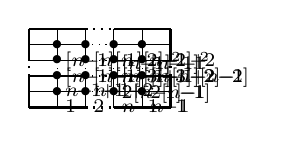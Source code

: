 {\scriptsize
\begin{tikzpicture}[xscale=1.8]
  \draw[thick] (0,0) -- (0.4,0);
  \draw[thick,style=dotted] (0.4,0) -- (0.6,0);
  \draw[thick] (0.6,0) -- (1.0,0);

  \draw[thick] (0,1.0) -- (0.4,1.0);
  \draw[thick,style=dotted] (0.4,1.0) -- (0.6,1.0);
  \draw[thick] (0.6,1.0) -- (1.0,1.0);

  \draw[thick] (0,0) -- (0,0.4);
  \draw[thick,style=dotted] (0,0.4) -- (0,0.6);
  \draw[thick] (0,0.6) -- (0,1.0);

  \draw[thick] (1.0,0) -- (1.0,0.4);
  \draw[thick,style=dotted] (1.0,0.4) -- (1.0,0.6);
  \draw[thick] (1.0,0.6) -- (1.0,1.0);

  \foreach \x in {0.2,0.4,0.6,0.8}
  {
    \draw (\x,0) -- (\x,0.4);
    \draw[style=dotted] (\x,0.4) -- (\x,0.6);
    \draw (\x,0.6) -- (\x,1.0);
  }
  \foreach \y in {0.2,0.4,0.6,0.8}
  {
    \draw (0,\y) -- (0.4,\y);
    \draw[style=dotted] (0.4,\y) -- (0.6,\y);
    \draw (0.6,\y) -- (1.0,\y);
  }
  \foreach \x in {0.2,0.4,0.6,0.8}
  {
    \foreach \y in {0.2,0.4,0.6,0.8}
    {
      \draw (\x,\y) node {$\bullet$};
    }
  }
\draw (.2,.2) node[anchor=north west] {$1$};
\draw (.4,.2) node[anchor=north west] {$2$};
\draw (.6,.2) node[anchor=north west] {$n\!\!-\!\!1\!\!-1$};
\draw (.8,.2) node[anchor=north west] {$n\!\!-\!\!1\!\!$};

\draw (.2,.4) node[anchor=north west] {$n\!\!-\!\!1\!\!+\!\!1$};
\draw (.4,.4) node[anchor=north west] {$n\!\!-\!\!1\!\!+\!\!2$};
\draw (.6,.4) node[anchor=north west] {$2[n\!\!-\!\!1]\!\!-\!\!1$};
\draw (.8,.4) node[anchor=north west] {$2[n\!\!-\!\!1]$};

\draw (.2,.6) node[anchor=north west] {$[n\!\!-\!\!1][n\!\!-\!\!3]\!\!+\!\!1$};
\draw (.4,.6) node[anchor=north west] {$[n\!\!-\!\!1][n\!\!-\!\!3]\!\!+\!\!2$};
\draw (.6,.6) node[anchor=north west] {$[n\!\!-\!\!1][n\!\!-\!\!2]\!\!-\!\!1$};
\draw (.8,.6) node[anchor=north west] {$[n\!\!-\!\!1][n\!\!-\!\!2]$};

\draw (.2,.8) node[anchor=north west] {$[n\!\!-\!\!1][n\!\!-\!\!2]\!\!+\!\!1$};
\draw (.4,.8) node[anchor=north west] {$[n\!\!-\!\!1][n\!\!-\!\!2]\!\!+\!\!2$};
\draw (.6,.8) node[anchor=north west] {$[n\!\!-\!\!1]^2\!\!-\!\!1$};
\draw (.8,.8) node[anchor=north west] {$[n\!\!-\!\!1]^2$};
\end{tikzpicture}
}
